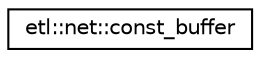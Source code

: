 digraph "Graphical Class Hierarchy"
{
  edge [fontname="Helvetica",fontsize="10",labelfontname="Helvetica",labelfontsize="10"];
  node [fontname="Helvetica",fontsize="10",shape=record];
  rankdir="LR";
  Node0 [label="etl::net::const_buffer",height=0.2,width=0.4,color="black", fillcolor="white", style="filled",URL="$classetl_1_1net_1_1const__buffer.html"];
}
